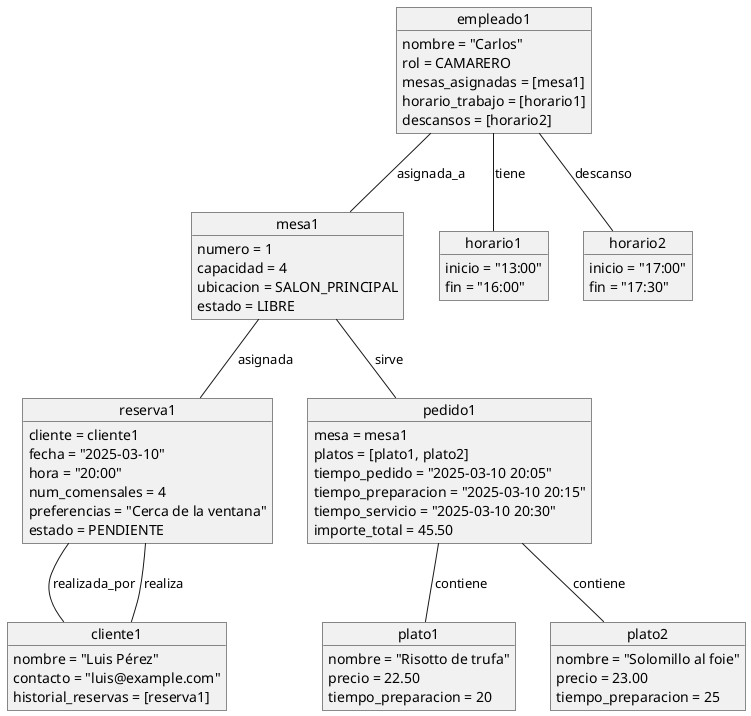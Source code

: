 @startuml

' Diagrama de Objetos

object mesa1 {
    numero = 1
    capacidad = 4
    ubicacion = SALON_PRINCIPAL
    estado = LIBRE
}

object reserva1 {
    cliente = cliente1
    fecha = "2025-03-10"
    hora = "20:00"
    num_comensales = 4
    preferencias = "Cerca de la ventana"
    estado = PENDIENTE
}

object pedido1 {
    mesa = mesa1
    platos = [plato1, plato2]
    tiempo_pedido = "2025-03-10 20:05"
    tiempo_preparacion = "2025-03-10 20:15"
    tiempo_servicio = "2025-03-10 20:30"
    importe_total = 45.50
}

object plato1 {
    nombre = "Risotto de trufa"
    precio = 22.50
    tiempo_preparacion = 20
}

object plato2 {
    nombre = "Solomillo al foie"
    precio = 23.00
    tiempo_preparacion = 25
}

object empleado1 {
    nombre = "Carlos"
    rol = CAMARERO
    mesas_asignadas = [mesa1]
    horario_trabajo = [horario1]
    descansos = [horario2]
}

object cliente1 {
    nombre = "Luis Pérez"
    contacto = "luis@example.com"
    historial_reservas = [reserva1]
}

object horario1 {
    inicio = "13:00"
    fin = "16:00"
}

object horario2 {
    inicio = "17:00"
    fin = "17:30"
}

mesa1 -- reserva1 : asignada
mesa1 -- pedido1 : sirve
reserva1 -- cliente1 : realizada_por
pedido1 -- plato1 : contiene
pedido1 -- plato2 : contiene
empleado1 -- mesa1 : asignada_a
cliente1 -- reserva1 : realiza
empleado1 -- horario1 : tiene
empleado1 -- horario2 : descanso

@enduml
